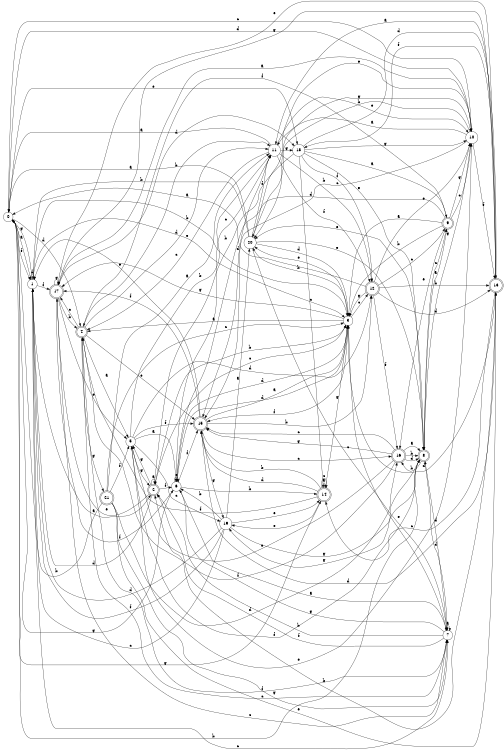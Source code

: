 digraph n18_2 {
__start0 [label="" shape="none"];

rankdir=LR;
size="8,5";

s0 [style="filled", color="black", fillcolor="white" shape="circle", label="0"];
s1 [style="filled", color="black", fillcolor="white" shape="circle", label="1"];
s2 [style="rounded,filled", color="black", fillcolor="white" shape="doublecircle", label="2"];
s3 [style="filled", color="black", fillcolor="white" shape="circle", label="3"];
s4 [style="rounded,filled", color="black", fillcolor="white" shape="doublecircle", label="4"];
s5 [style="filled", color="black", fillcolor="white" shape="circle", label="5"];
s6 [style="filled", color="black", fillcolor="white" shape="circle", label="6"];
s7 [style="filled", color="black", fillcolor="white" shape="circle", label="7"];
s8 [style="rounded,filled", color="black", fillcolor="white" shape="doublecircle", label="8"];
s9 [style="rounded,filled", color="black", fillcolor="white" shape="doublecircle", label="9"];
s10 [style="filled", color="black", fillcolor="white" shape="circle", label="10"];
s11 [style="filled", color="black", fillcolor="white" shape="circle", label="11"];
s12 [style="rounded,filled", color="black", fillcolor="white" shape="doublecircle", label="12"];
s13 [style="rounded,filled", color="black", fillcolor="white" shape="doublecircle", label="13"];
s14 [style="rounded,filled", color="black", fillcolor="white" shape="doublecircle", label="14"];
s15 [style="rounded,filled", color="black", fillcolor="white" shape="doublecircle", label="15"];
s16 [style="rounded,filled", color="black", fillcolor="white" shape="doublecircle", label="16"];
s17 [style="rounded,filled", color="black", fillcolor="white" shape="doublecircle", label="17"];
s18 [style="filled", color="black", fillcolor="white" shape="circle", label="18"];
s19 [style="filled", color="black", fillcolor="white" shape="circle", label="19"];
s20 [style="filled", color="black", fillcolor="white" shape="circle", label="20"];
s21 [style="rounded,filled", color="black", fillcolor="white" shape="doublecircle", label="21"];
s0 -> s1 [label="a"];
s0 -> s8 [label="b"];
s0 -> s10 [label="c"];
s0 -> s4 [label="d"];
s0 -> s18 [label="e"];
s0 -> s1 [label="f"];
s0 -> s14 [label="g"];
s1 -> s2 [label="a"];
s1 -> s3 [label="b"];
s1 -> s7 [label="c"];
s1 -> s1 [label="d"];
s1 -> s3 [label="e"];
s1 -> s17 [label="f"];
s1 -> s0 [label="g"];
s2 -> s2 [label="a"];
s2 -> s3 [label="b"];
s2 -> s3 [label="c"];
s2 -> s1 [label="d"];
s2 -> s17 [label="e"];
s2 -> s6 [label="f"];
s2 -> s5 [label="g"];
s3 -> s4 [label="a"];
s3 -> s20 [label="b"];
s3 -> s12 [label="c"];
s3 -> s6 [label="d"];
s3 -> s20 [label="e"];
s3 -> s15 [label="f"];
s3 -> s17 [label="g"];
s4 -> s5 [label="a"];
s4 -> s11 [label="b"];
s4 -> s17 [label="c"];
s4 -> s11 [label="d"];
s4 -> s15 [label="e"];
s4 -> s7 [label="f"];
s4 -> s21 [label="g"];
s5 -> s6 [label="a"];
s5 -> s11 [label="b"];
s5 -> s19 [label="c"];
s5 -> s12 [label="d"];
s5 -> s10 [label="e"];
s5 -> s15 [label="f"];
s5 -> s2 [label="g"];
s6 -> s7 [label="a"];
s6 -> s14 [label="b"];
s6 -> s11 [label="c"];
s6 -> s3 [label="d"];
s6 -> s6 [label="e"];
s6 -> s15 [label="f"];
s6 -> s0 [label="g"];
s7 -> s7 [label="a"];
s7 -> s2 [label="b"];
s7 -> s4 [label="c"];
s7 -> s8 [label="d"];
s7 -> s3 [label="e"];
s7 -> s2 [label="f"];
s7 -> s6 [label="g"];
s8 -> s9 [label="a"];
s8 -> s16 [label="b"];
s8 -> s9 [label="c"];
s8 -> s7 [label="d"];
s8 -> s20 [label="e"];
s8 -> s5 [label="f"];
s8 -> s19 [label="g"];
s9 -> s3 [label="a"];
s9 -> s3 [label="b"];
s9 -> s10 [label="c"];
s9 -> s6 [label="d"];
s9 -> s16 [label="e"];
s9 -> s4 [label="f"];
s9 -> s10 [label="g"];
s10 -> s11 [label="a"];
s10 -> s20 [label="b"];
s10 -> s15 [label="c"];
s10 -> s0 [label="d"];
s10 -> s20 [label="e"];
s10 -> s13 [label="f"];
s10 -> s8 [label="g"];
s11 -> s0 [label="a"];
s11 -> s12 [label="b"];
s11 -> s4 [label="c"];
s11 -> s15 [label="d"];
s11 -> s10 [label="e"];
s11 -> s12 [label="f"];
s11 -> s18 [label="g"];
s12 -> s0 [label="a"];
s12 -> s13 [label="b"];
s12 -> s9 [label="c"];
s12 -> s13 [label="d"];
s12 -> s10 [label="e"];
s12 -> s16 [label="f"];
s12 -> s3 [label="g"];
s13 -> s11 [label="a"];
s13 -> s2 [label="b"];
s13 -> s14 [label="c"];
s13 -> s3 [label="d"];
s13 -> s17 [label="e"];
s13 -> s18 [label="f"];
s13 -> s17 [label="g"];
s14 -> s14 [label="a"];
s14 -> s15 [label="b"];
s14 -> s14 [label="c"];
s14 -> s15 [label="d"];
s14 -> s19 [label="e"];
s14 -> s4 [label="f"];
s14 -> s3 [label="g"];
s15 -> s3 [label="a"];
s15 -> s12 [label="b"];
s15 -> s16 [label="c"];
s15 -> s13 [label="d"];
s15 -> s1 [label="e"];
s15 -> s17 [label="f"];
s15 -> s19 [label="g"];
s16 -> s8 [label="a"];
s16 -> s8 [label="b"];
s16 -> s15 [label="c"];
s16 -> s8 [label="d"];
s16 -> s5 [label="e"];
s16 -> s4 [label="f"];
s16 -> s15 [label="g"];
s17 -> s10 [label="a"];
s17 -> s4 [label="b"];
s17 -> s7 [label="c"];
s17 -> s18 [label="d"];
s17 -> s5 [label="e"];
s17 -> s6 [label="f"];
s17 -> s17 [label="g"];
s18 -> s9 [label="a"];
s18 -> s2 [label="b"];
s18 -> s14 [label="c"];
s18 -> s13 [label="d"];
s18 -> s8 [label="e"];
s18 -> s12 [label="f"];
s18 -> s10 [label="g"];
s19 -> s20 [label="a"];
s19 -> s6 [label="b"];
s19 -> s1 [label="c"];
s19 -> s1 [label="d"];
s19 -> s14 [label="e"];
s19 -> s1 [label="f"];
s19 -> s8 [label="g"];
s20 -> s0 [label="a"];
s20 -> s1 [label="b"];
s20 -> s7 [label="c"];
s20 -> s3 [label="d"];
s20 -> s8 [label="e"];
s20 -> s11 [label="f"];
s20 -> s10 [label="g"];
s21 -> s11 [label="a"];
s21 -> s0 [label="b"];
s21 -> s3 [label="c"];
s21 -> s16 [label="d"];
s21 -> s13 [label="e"];
s21 -> s5 [label="f"];
s21 -> s7 [label="g"];

}